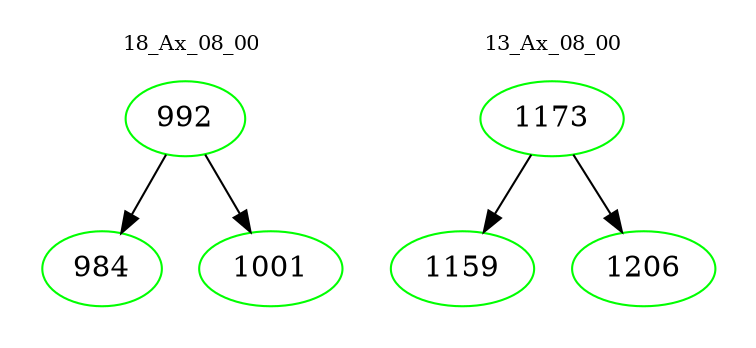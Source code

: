 digraph{
subgraph cluster_0 {
color = white
label = "18_Ax_08_00";
fontsize=10;
T0_992 [label="992", color="green"]
T0_992 -> T0_984 [color="black"]
T0_984 [label="984", color="green"]
T0_992 -> T0_1001 [color="black"]
T0_1001 [label="1001", color="green"]
}
subgraph cluster_1 {
color = white
label = "13_Ax_08_00";
fontsize=10;
T1_1173 [label="1173", color="green"]
T1_1173 -> T1_1159 [color="black"]
T1_1159 [label="1159", color="green"]
T1_1173 -> T1_1206 [color="black"]
T1_1206 [label="1206", color="green"]
}
}
